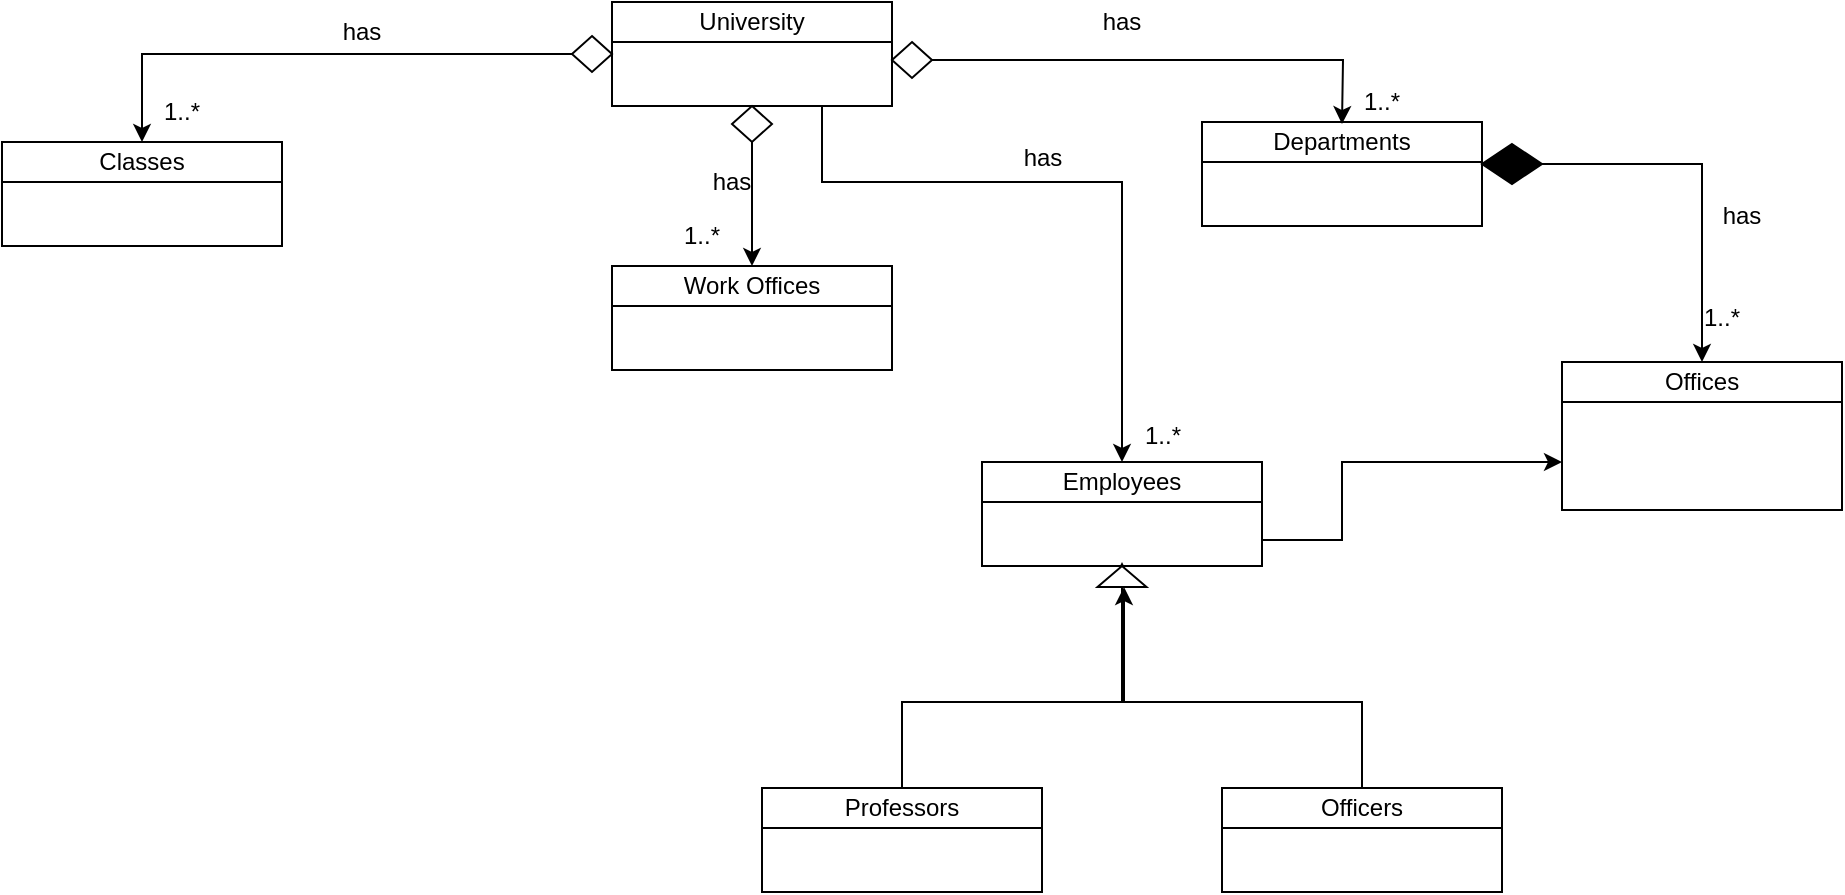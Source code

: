 <mxfile version="24.7.10">
  <diagram name="Page-1" id="e7e014a7-5840-1c2e-5031-d8a46d1fe8dd">
    <mxGraphModel grid="1" page="1" gridSize="10" guides="1" tooltips="1" connect="1" arrows="1" fold="1" pageScale="1" pageWidth="1169" pageHeight="826" background="none" math="0" shadow="0">
      <root>
        <mxCell id="0" />
        <mxCell id="1" parent="0" />
        <mxCell id="HpwXHJGGa_-WTaevqyDO-70" value="" style="edgeStyle=orthogonalEdgeStyle;rounded=0;orthogonalLoop=1;jettySize=auto;html=1;" edge="1" parent="1" source="HpwXHJGGa_-WTaevqyDO-75" target="HpwXHJGGa_-WTaevqyDO-69">
          <mxGeometry relative="1" as="geometry" />
        </mxCell>
        <mxCell id="HpwXHJGGa_-WTaevqyDO-72" value="" style="edgeStyle=orthogonalEdgeStyle;rounded=0;orthogonalLoop=1;jettySize=auto;html=1;" edge="1" parent="1" source="HpwXHJGGa_-WTaevqyDO-78" target="HpwXHJGGa_-WTaevqyDO-71">
          <mxGeometry relative="1" as="geometry" />
        </mxCell>
        <mxCell id="HpwXHJGGa_-WTaevqyDO-74" value="" style="edgeStyle=orthogonalEdgeStyle;rounded=0;orthogonalLoop=1;jettySize=auto;html=1;" edge="1" parent="1" source="HpwXHJGGa_-WTaevqyDO-83">
          <mxGeometry relative="1" as="geometry">
            <mxPoint x="670" y="50" as="sourcePoint" />
            <mxPoint x="890" y="81" as="targetPoint" />
          </mxGeometry>
        </mxCell>
        <mxCell id="HpwXHJGGa_-WTaevqyDO-99" style="edgeStyle=orthogonalEdgeStyle;rounded=0;orthogonalLoop=1;jettySize=auto;html=1;exitX=0.75;exitY=1;exitDx=0;exitDy=0;" edge="1" parent="1" source="HpwXHJGGa_-WTaevqyDO-60">
          <mxGeometry relative="1" as="geometry">
            <mxPoint x="780" y="250" as="targetPoint" />
            <Array as="points">
              <mxPoint x="630" y="110" />
              <mxPoint x="780" y="110" />
            </Array>
          </mxGeometry>
        </mxCell>
        <mxCell id="HpwXHJGGa_-WTaevqyDO-60" value="University" style="swimlane;fontStyle=0;childLayout=stackLayout;horizontal=1;startSize=20;fillColor=none;horizontalStack=0;resizeParent=1;resizeParentMax=0;resizeLast=0;collapsible=1;marginBottom=0;whiteSpace=wrap;html=1;" vertex="1" parent="1">
          <mxGeometry x="525" y="20" width="140" height="52" as="geometry" />
        </mxCell>
        <mxCell id="HpwXHJGGa_-WTaevqyDO-69" value="Classes" style="swimlane;fontStyle=0;childLayout=stackLayout;horizontal=1;startSize=20;fillColor=none;horizontalStack=0;resizeParent=1;resizeParentMax=0;resizeLast=0;collapsible=1;marginBottom=0;whiteSpace=wrap;html=1;" vertex="1" parent="1">
          <mxGeometry x="220" y="90" width="140" height="52" as="geometry" />
        </mxCell>
        <mxCell id="HpwXHJGGa_-WTaevqyDO-71" value="Work Offices" style="swimlane;fontStyle=0;childLayout=stackLayout;horizontal=1;startSize=20;fillColor=none;horizontalStack=0;resizeParent=1;resizeParentMax=0;resizeLast=0;collapsible=1;marginBottom=0;whiteSpace=wrap;html=1;" vertex="1" parent="1">
          <mxGeometry x="525" y="152" width="140" height="52" as="geometry" />
        </mxCell>
        <mxCell id="HpwXHJGGa_-WTaevqyDO-102" value="" style="edgeStyle=orthogonalEdgeStyle;rounded=0;orthogonalLoop=1;jettySize=auto;html=1;" edge="1" parent="1" source="HpwXHJGGa_-WTaevqyDO-122" target="HpwXHJGGa_-WTaevqyDO-101">
          <mxGeometry relative="1" as="geometry" />
        </mxCell>
        <mxCell id="HpwXHJGGa_-WTaevqyDO-73" value="Departments" style="swimlane;fontStyle=0;childLayout=stackLayout;horizontal=1;startSize=20;fillColor=none;horizontalStack=0;resizeParent=1;resizeParentMax=0;resizeLast=0;collapsible=1;marginBottom=0;whiteSpace=wrap;html=1;" vertex="1" parent="1">
          <mxGeometry x="820" y="80" width="140" height="52" as="geometry" />
        </mxCell>
        <mxCell id="HpwXHJGGa_-WTaevqyDO-75" value="" style="rhombus;whiteSpace=wrap;html=1;" vertex="1" parent="1">
          <mxGeometry x="505" y="37" width="20" height="18" as="geometry" />
        </mxCell>
        <mxCell id="HpwXHJGGa_-WTaevqyDO-78" value="" style="rhombus;whiteSpace=wrap;html=1;" vertex="1" parent="1">
          <mxGeometry x="585" y="72" width="20" height="18" as="geometry" />
        </mxCell>
        <mxCell id="HpwXHJGGa_-WTaevqyDO-83" value="" style="rhombus;whiteSpace=wrap;html=1;" vertex="1" parent="1">
          <mxGeometry x="665" y="40" width="20" height="18" as="geometry" />
        </mxCell>
        <mxCell id="HpwXHJGGa_-WTaevqyDO-89" value="1..*" style="text;html=1;align=center;verticalAlign=middle;whiteSpace=wrap;rounded=0;" vertex="1" parent="1">
          <mxGeometry x="280" y="60" width="60" height="30" as="geometry" />
        </mxCell>
        <mxCell id="HpwXHJGGa_-WTaevqyDO-91" value="1..*" style="text;html=1;align=center;verticalAlign=middle;whiteSpace=wrap;rounded=0;" vertex="1" parent="1">
          <mxGeometry x="880" y="55" width="60" height="30" as="geometry" />
        </mxCell>
        <mxCell id="HpwXHJGGa_-WTaevqyDO-92" value="1..*" style="text;html=1;align=center;verticalAlign=middle;whiteSpace=wrap;rounded=0;" vertex="1" parent="1">
          <mxGeometry x="540" y="122" width="60" height="30" as="geometry" />
        </mxCell>
        <mxCell id="HpwXHJGGa_-WTaevqyDO-128" style="edgeStyle=orthogonalEdgeStyle;rounded=0;orthogonalLoop=1;jettySize=auto;html=1;exitX=1;exitY=0.75;exitDx=0;exitDy=0;" edge="1" parent="1" source="HpwXHJGGa_-WTaevqyDO-100">
          <mxGeometry relative="1" as="geometry">
            <mxPoint x="1000" y="250" as="targetPoint" />
            <Array as="points">
              <mxPoint x="890" y="289" />
              <mxPoint x="890" y="250" />
            </Array>
          </mxGeometry>
        </mxCell>
        <mxCell id="HpwXHJGGa_-WTaevqyDO-100" value="Employees" style="swimlane;fontStyle=0;childLayout=stackLayout;horizontal=1;startSize=20;fillColor=none;horizontalStack=0;resizeParent=1;resizeParentMax=0;resizeLast=0;collapsible=1;marginBottom=0;whiteSpace=wrap;html=1;" vertex="1" parent="1">
          <mxGeometry x="710" y="250" width="140" height="52" as="geometry" />
        </mxCell>
        <mxCell id="HpwXHJGGa_-WTaevqyDO-101" value="Offices" style="swimlane;fontStyle=0;childLayout=stackLayout;horizontal=1;startSize=20;fillColor=none;horizontalStack=0;resizeParent=1;resizeParentMax=0;resizeLast=0;collapsible=1;marginBottom=0;whiteSpace=wrap;html=1;" vertex="1" parent="1">
          <mxGeometry x="1000" y="200" width="140" height="74" as="geometry" />
        </mxCell>
        <mxCell id="HpwXHJGGa_-WTaevqyDO-103" value="has" style="text;html=1;align=center;verticalAlign=middle;whiteSpace=wrap;rounded=0;" vertex="1" parent="1">
          <mxGeometry x="370" y="20" width="60" height="30" as="geometry" />
        </mxCell>
        <mxCell id="HpwXHJGGa_-WTaevqyDO-104" value="has" style="text;html=1;align=center;verticalAlign=middle;whiteSpace=wrap;rounded=0;" vertex="1" parent="1">
          <mxGeometry x="750" y="20" width="60" height="20" as="geometry" />
        </mxCell>
        <mxCell id="HpwXHJGGa_-WTaevqyDO-105" value="has" style="text;html=1;align=center;verticalAlign=middle;whiteSpace=wrap;rounded=0;" vertex="1" parent="1">
          <mxGeometry x="555" y="95" width="60" height="30" as="geometry" />
        </mxCell>
        <mxCell id="HpwXHJGGa_-WTaevqyDO-108" value="has" style="text;html=1;align=center;verticalAlign=middle;whiteSpace=wrap;rounded=0;" vertex="1" parent="1">
          <mxGeometry x="1060" y="112" width="60" height="30" as="geometry" />
        </mxCell>
        <mxCell id="HpwXHJGGa_-WTaevqyDO-109" value="1..*" style="text;html=1;align=center;verticalAlign=middle;whiteSpace=wrap;rounded=0;" vertex="1" parent="1">
          <mxGeometry x="1050" y="163" width="60" height="30" as="geometry" />
        </mxCell>
        <mxCell id="HpwXHJGGa_-WTaevqyDO-118" style="edgeStyle=orthogonalEdgeStyle;rounded=0;orthogonalLoop=1;jettySize=auto;html=1;" edge="1" parent="1" source="HpwXHJGGa_-WTaevqyDO-111">
          <mxGeometry relative="1" as="geometry">
            <mxPoint x="780" y="300" as="targetPoint" />
            <Array as="points">
              <mxPoint x="670" y="370" />
              <mxPoint x="780" y="370" />
            </Array>
          </mxGeometry>
        </mxCell>
        <mxCell id="HpwXHJGGa_-WTaevqyDO-111" value="Professors" style="swimlane;fontStyle=0;childLayout=stackLayout;horizontal=1;startSize=20;fillColor=none;horizontalStack=0;resizeParent=1;resizeParentMax=0;resizeLast=0;collapsible=1;marginBottom=0;whiteSpace=wrap;html=1;" vertex="1" parent="1">
          <mxGeometry x="600" y="413" width="140" height="52" as="geometry" />
        </mxCell>
        <mxCell id="HpwXHJGGa_-WTaevqyDO-116" value="Officers" style="swimlane;fontStyle=0;childLayout=stackLayout;horizontal=1;startSize=20;fillColor=none;horizontalStack=0;resizeParent=1;resizeParentMax=0;resizeLast=0;collapsible=1;marginBottom=0;whiteSpace=wrap;html=1;" vertex="1" parent="1">
          <mxGeometry x="830" y="413" width="140" height="52" as="geometry" />
        </mxCell>
        <mxCell id="HpwXHJGGa_-WTaevqyDO-121" value="" style="edgeStyle=orthogonalEdgeStyle;rounded=0;orthogonalLoop=1;jettySize=auto;html=1;exitX=0.5;exitY=0;exitDx=0;exitDy=0;" edge="1" parent="1" source="HpwXHJGGa_-WTaevqyDO-116" target="HpwXHJGGa_-WTaevqyDO-120">
          <mxGeometry relative="1" as="geometry">
            <mxPoint x="780" y="302" as="targetPoint" />
            <mxPoint x="900" y="390" as="sourcePoint" />
            <Array as="points">
              <mxPoint x="900" y="370" />
              <mxPoint x="781" y="370" />
            </Array>
          </mxGeometry>
        </mxCell>
        <mxCell id="HpwXHJGGa_-WTaevqyDO-120" value="" style="triangle;whiteSpace=wrap;html=1;direction=north;" vertex="1" parent="1">
          <mxGeometry x="767.75" y="302" width="24.5" height="10.5" as="geometry" />
        </mxCell>
        <mxCell id="HpwXHJGGa_-WTaevqyDO-122" value="" style="rhombus;whiteSpace=wrap;html=1;fillColor=#000000;gradientColor=none;" vertex="1" parent="1">
          <mxGeometry x="960" y="91" width="30" height="20" as="geometry" />
        </mxCell>
        <mxCell id="HpwXHJGGa_-WTaevqyDO-125" value="1..*" style="text;html=1;align=center;verticalAlign=middle;resizable=0;points=[];autosize=1;strokeColor=none;fillColor=none;" vertex="1" parent="1">
          <mxGeometry x="780" y="222" width="40" height="30" as="geometry" />
        </mxCell>
        <mxCell id="HpwXHJGGa_-WTaevqyDO-126" value="has&lt;div&gt;&lt;br&gt;&lt;/div&gt;" style="text;html=1;align=center;verticalAlign=middle;resizable=0;points=[];autosize=1;strokeColor=none;fillColor=none;" vertex="1" parent="1">
          <mxGeometry x="720" y="85" width="40" height="40" as="geometry" />
        </mxCell>
      </root>
    </mxGraphModel>
  </diagram>
</mxfile>
